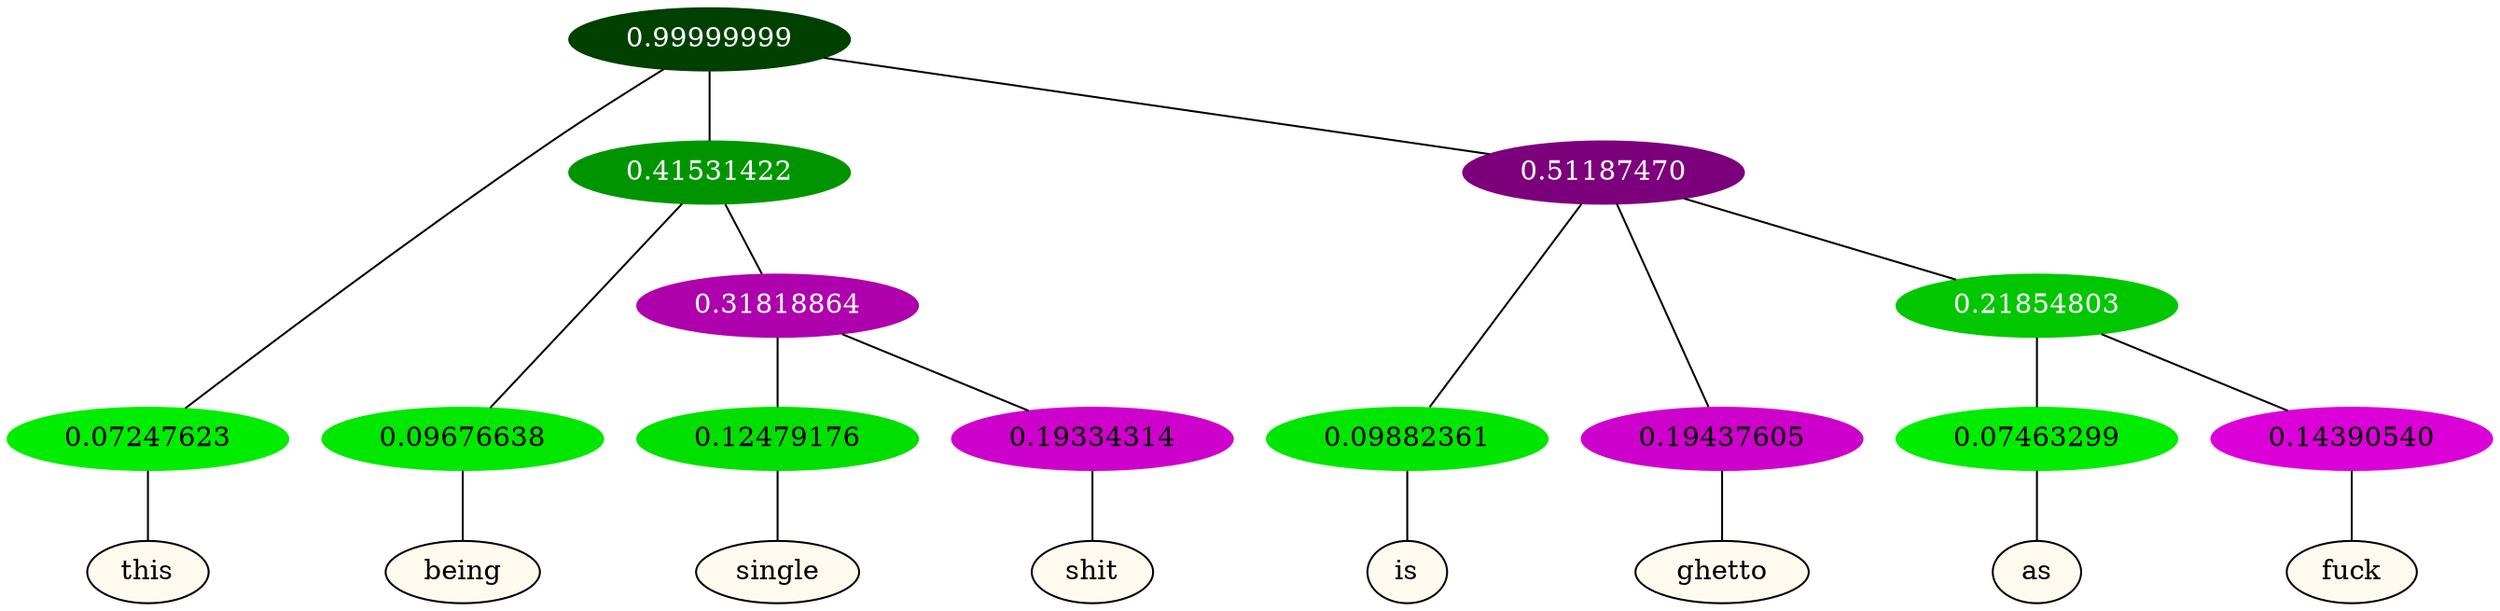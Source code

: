 graph {
	node [format=png height=0.15 nodesep=0.001 ordering=out overlap=prism overlap_scaling=0.01 ranksep=0.001 ratio=0.2 style=filled width=0.15]
	{
		rank=same
		a_w_1 [label=this color=black fillcolor=floralwhite style="filled,solid"]
		a_w_4 [label=being color=black fillcolor=floralwhite style="filled,solid"]
		a_w_9 [label=single color=black fillcolor=floralwhite style="filled,solid"]
		a_w_10 [label=shit color=black fillcolor=floralwhite style="filled,solid"]
		a_w_6 [label=is color=black fillcolor=floralwhite style="filled,solid"]
		a_w_7 [label=ghetto color=black fillcolor=floralwhite style="filled,solid"]
		a_w_11 [label=as color=black fillcolor=floralwhite style="filled,solid"]
		a_w_12 [label=fuck color=black fillcolor=floralwhite style="filled,solid"]
	}
	a_n_1 -- a_w_1
	a_n_4 -- a_w_4
	a_n_9 -- a_w_9
	a_n_10 -- a_w_10
	a_n_6 -- a_w_6
	a_n_7 -- a_w_7
	a_n_11 -- a_w_11
	a_n_12 -- a_w_12
	{
		rank=same
		a_n_1 [label=0.07247623 color="0.334 1.000 0.928" fontcolor=black]
		a_n_4 [label=0.09676638 color="0.334 1.000 0.903" fontcolor=black]
		a_n_9 [label=0.12479176 color="0.334 1.000 0.875" fontcolor=black]
		a_n_10 [label=0.19334314 color="0.835 1.000 0.807" fontcolor=black]
		a_n_6 [label=0.09882361 color="0.334 1.000 0.901" fontcolor=black]
		a_n_7 [label=0.19437605 color="0.835 1.000 0.806" fontcolor=black]
		a_n_11 [label=0.07463299 color="0.334 1.000 0.925" fontcolor=black]
		a_n_12 [label=0.14390540 color="0.835 1.000 0.856" fontcolor=black]
	}
	a_n_0 [label=0.99999999 color="0.334 1.000 0.250" fontcolor=grey99]
	a_n_0 -- a_n_1
	a_n_2 [label=0.41531422 color="0.334 1.000 0.585" fontcolor=grey99]
	a_n_0 -- a_n_2
	a_n_3 [label=0.51187470 color="0.835 1.000 0.488" fontcolor=grey99]
	a_n_0 -- a_n_3
	a_n_2 -- a_n_4
	a_n_5 [label=0.31818864 color="0.835 1.000 0.682" fontcolor=grey99]
	a_n_2 -- a_n_5
	a_n_3 -- a_n_6
	a_n_3 -- a_n_7
	a_n_8 [label=0.21854803 color="0.334 1.000 0.781" fontcolor=grey99]
	a_n_3 -- a_n_8
	a_n_5 -- a_n_9
	a_n_5 -- a_n_10
	a_n_8 -- a_n_11
	a_n_8 -- a_n_12
}
